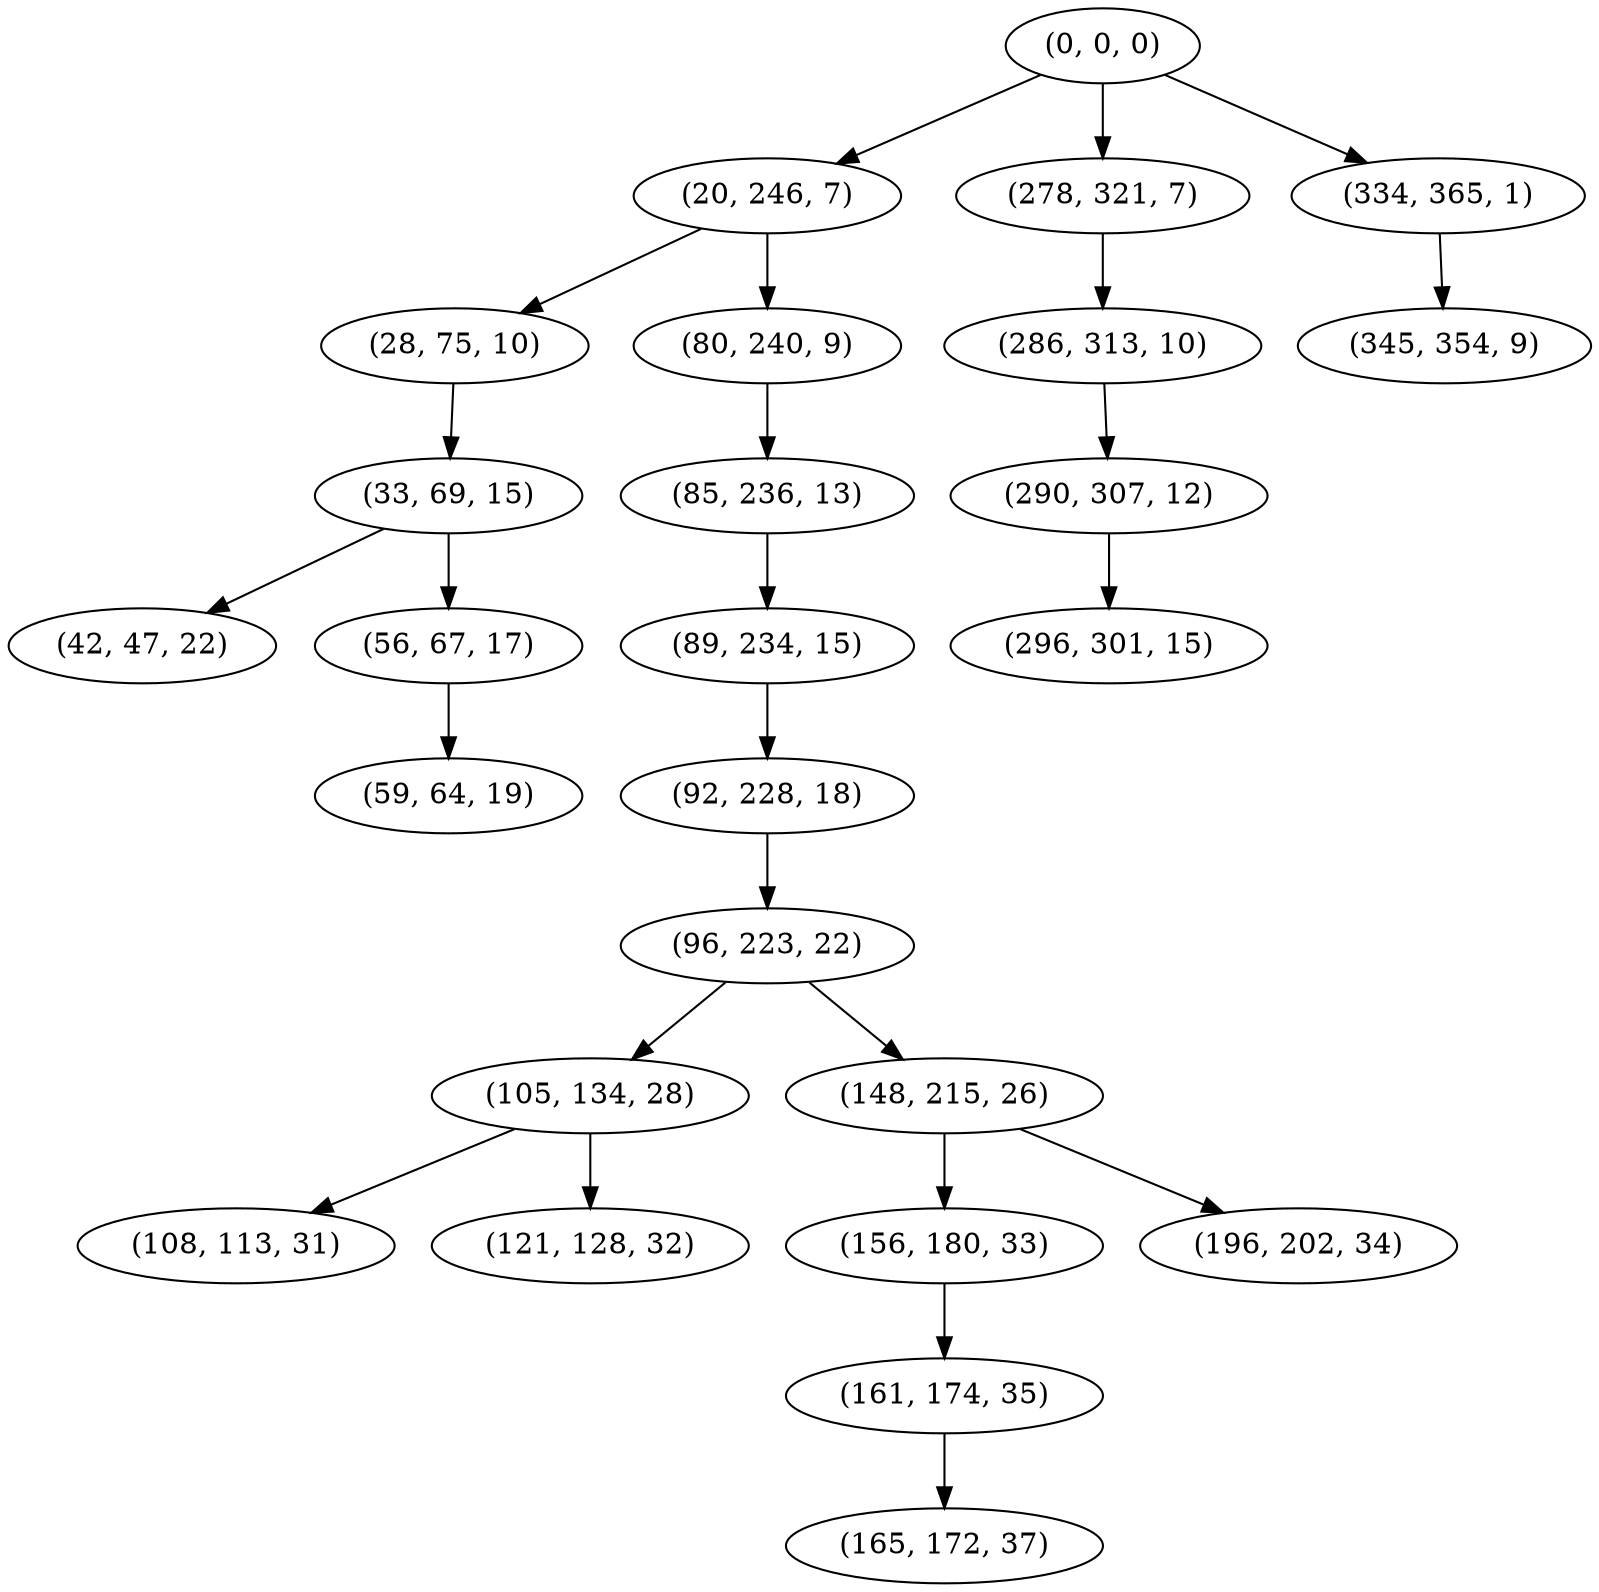 digraph tree {
    "(0, 0, 0)";
    "(20, 246, 7)";
    "(28, 75, 10)";
    "(33, 69, 15)";
    "(42, 47, 22)";
    "(56, 67, 17)";
    "(59, 64, 19)";
    "(80, 240, 9)";
    "(85, 236, 13)";
    "(89, 234, 15)";
    "(92, 228, 18)";
    "(96, 223, 22)";
    "(105, 134, 28)";
    "(108, 113, 31)";
    "(121, 128, 32)";
    "(148, 215, 26)";
    "(156, 180, 33)";
    "(161, 174, 35)";
    "(165, 172, 37)";
    "(196, 202, 34)";
    "(278, 321, 7)";
    "(286, 313, 10)";
    "(290, 307, 12)";
    "(296, 301, 15)";
    "(334, 365, 1)";
    "(345, 354, 9)";
    "(0, 0, 0)" -> "(20, 246, 7)";
    "(0, 0, 0)" -> "(278, 321, 7)";
    "(0, 0, 0)" -> "(334, 365, 1)";
    "(20, 246, 7)" -> "(28, 75, 10)";
    "(20, 246, 7)" -> "(80, 240, 9)";
    "(28, 75, 10)" -> "(33, 69, 15)";
    "(33, 69, 15)" -> "(42, 47, 22)";
    "(33, 69, 15)" -> "(56, 67, 17)";
    "(56, 67, 17)" -> "(59, 64, 19)";
    "(80, 240, 9)" -> "(85, 236, 13)";
    "(85, 236, 13)" -> "(89, 234, 15)";
    "(89, 234, 15)" -> "(92, 228, 18)";
    "(92, 228, 18)" -> "(96, 223, 22)";
    "(96, 223, 22)" -> "(105, 134, 28)";
    "(96, 223, 22)" -> "(148, 215, 26)";
    "(105, 134, 28)" -> "(108, 113, 31)";
    "(105, 134, 28)" -> "(121, 128, 32)";
    "(148, 215, 26)" -> "(156, 180, 33)";
    "(148, 215, 26)" -> "(196, 202, 34)";
    "(156, 180, 33)" -> "(161, 174, 35)";
    "(161, 174, 35)" -> "(165, 172, 37)";
    "(278, 321, 7)" -> "(286, 313, 10)";
    "(286, 313, 10)" -> "(290, 307, 12)";
    "(290, 307, 12)" -> "(296, 301, 15)";
    "(334, 365, 1)" -> "(345, 354, 9)";
}
